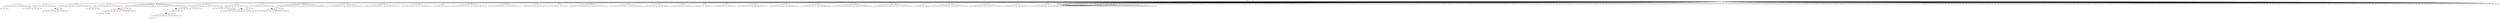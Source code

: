 digraph g {
	"55" -> "56";
	"56" [label="18"];
	"53" -> "54";
	"54" [label="20"];
	"50" -> "51";
	"51" [color=indianred1, style=filled, label="30"];
	"49" -> "50";
	"50" [label="6"];
	"44" -> "45";
	"45" [label="3"];
	"25" -> "26";
	"26" [label="8"];
	"24" -> "25";
	"25" [color=indianred1, style=filled, label="1"];
	"23" -> "24";
	"24" [label="26"];
	"20" -> "21";
	"21" [label="47"];
	"19" -> "20";
	"20" [color=indianred1, style=filled, label="5"];
	"18" -> "19";
	"19" [label="28"];
	"17" -> "18";
	"18" [color=indianred1, style=filled, label="22"];
	"15" -> "16";
	"16" [label="39"];
	"15" -> "17";
	"17" [label="5"];
	"13" -> "14";
	"14" [label="50"];
	"11" -> "12";
	"12" [color=indianred1, style=filled, label="35"];
	"10" -> "11";
	"11" [label="36"];
	"3" -> "4";
	"4" [color=indianred1, style=filled, label="46"];
	"2" -> "3";
	"3" [label="41"];
	"0" -> "1";
	"1" [label="4"];
	"0" -> "2";
	"2" [label="46"];
	"0" -> "5";
	"5" [label="9"];
	"0" -> "6";
	"6" [label="44"];
	"0" -> "7";
	"7" [label="14"];
	"0" -> "8";
	"8" [label="32"];
	"0" -> "9";
	"9" [label="23"];
	"0" -> "10";
	"10" [label="35"];
	"0" -> "13";
	"13" [label="13"];
	"0" -> "15";
	"15" [label="22"];
	"0" -> "22";
	"22" [label="11"];
	"0" -> "23";
	"23" [label="1"];
	"0" -> "27";
	"27" [label="48"];
	"0" -> "28";
	"28" [label="33"];
	"0" -> "29";
	"29" [label="12"];
	"0" -> "30";
	"30" [label="7"];
	"0" -> "31";
	"31" [label="45"];
	"0" -> "32";
	"32" [label="29"];
	"0" -> "33";
	"33" [label="19"];
	"0" -> "34";
	"34" [label="31"];
	"0" -> "35";
	"35" [label="43"];
	"0" -> "36";
	"36" [label="25"];
	"0" -> "37";
	"37" [label="40"];
	"0" -> "38";
	"38" [label="2"];
	"0" -> "39";
	"39" [label="37"];
	"0" -> "40";
	"40" [label="17"];
	"0" -> "41";
	"41" [label="42"];
	"0" -> "42";
	"42" [label="15"];
	"0" -> "43";
	"43" [label="49"];
	"0" -> "44";
	"44" [label="34"];
	"0" -> "46";
	"46" [label="24"];
	"0" -> "47";
	"47" [label="27"];
	"0" -> "48";
	"48" [label="21"];
	"0" -> "49";
	"49" [label="30"];
	"0" -> "52";
	"52" [label="38"];
	"0" -> "53";
	"53" [label="16"];
	"0" -> "55";
	"55" [label="10"];
	"0" [label="germline"];
	"5" -> "cell1";
	"cell1" [shape=box];
	"15" -> "cell2";
	"cell2" [shape=box];
	"11" -> "cell3";
	"cell3" [shape=box];
	"26" -> "cell4";
	"cell4" [shape=box];
	"22" -> "cell5";
	"cell5" [shape=box];
	"30" -> "cell6";
	"cell6" [shape=box];
	"0" -> "cell7";
	"cell7" [shape=box];
	"55" -> "cell8";
	"cell8" [shape=box];
	"23" -> "cell9";
	"cell9" [shape=box];
	"0" -> "cell10";
	"cell10" [shape=box];
	"0" -> "cell11";
	"cell11" [shape=box];
	"0" -> "cell12";
	"cell12" [shape=box];
	"0" -> "cell13";
	"cell13" [shape=box];
	"0" -> "cell14";
	"cell14" [shape=box];
	"0" -> "cell15";
	"cell15" [shape=box];
	"0" -> "cell16";
	"cell16" [shape=box];
	"0" -> "cell17";
	"cell17" [shape=box];
	"0" -> "cell18";
	"cell18" [shape=box];
	"38" -> "cell19";
	"cell19" [shape=box];
	"0" -> "cell20";
	"cell20" [shape=box];
	"14" -> "cell21";
	"cell21" [shape=box];
	"35" -> "cell22";
	"cell22" [shape=box];
	"0" -> "cell23";
	"cell23" [shape=box];
	"16" -> "cell24";
	"cell24" [shape=box];
	"0" -> "cell25";
	"cell25" [shape=box];
	"0" -> "cell26";
	"cell26" [shape=box];
	"0" -> "cell27";
	"cell27" [shape=box];
	"0" -> "cell28";
	"cell28" [shape=box];
	"38" -> "cell29";
	"cell29" [shape=box];
	"8" -> "cell30";
	"cell30" [shape=box];
	"0" -> "cell31";
	"cell31" [shape=box];
	"0" -> "cell32";
	"cell32" [shape=box];
	"0" -> "cell33";
	"cell33" [shape=box];
	"5" -> "cell34";
	"cell34" [shape=box];
	"3" -> "cell35";
	"cell35" [shape=box];
	"3" -> "cell36";
	"cell36" [shape=box];
	"0" -> "cell37";
	"cell37" [shape=box];
	"34" -> "cell38";
	"cell38" [shape=box];
	"15" -> "cell39";
	"cell39" [shape=box];
	"0" -> "cell40";
	"cell40" [shape=box];
	"11" -> "cell41";
	"cell41" [shape=box];
	"20" -> "cell42";
	"cell42" [shape=box];
	"0" -> "cell43";
	"cell43" [shape=box];
	"0" -> "cell44";
	"cell44" [shape=box];
	"0" -> "cell45";
	"cell45" [shape=box];
	"9" -> "cell46";
	"cell46" [shape=box];
	"0" -> "cell47";
	"cell47" [shape=box];
	"0" -> "cell48";
	"cell48" [shape=box];
	"35" -> "cell49";
	"cell49" [shape=box];
	"0" -> "cell50";
	"cell50" [shape=box];
	"6" -> "cell51";
	"cell51" [shape=box];
	"52" -> "cell52";
	"cell52" [shape=box];
	"0" -> "cell53";
	"cell53" [shape=box];
	"0" -> "cell54";
	"cell54" [shape=box];
	"2" -> "cell55";
	"cell55" [shape=box];
	"47" -> "cell56";
	"cell56" [shape=box];
	"0" -> "cell57";
	"cell57" [shape=box];
	"22" -> "cell58";
	"cell58" [shape=box];
	"25" -> "cell59";
	"cell59" [shape=box];
	"4" -> "cell60";
	"cell60" [shape=box];
	"23" -> "cell61";
	"cell61" [shape=box];
	"0" -> "cell62";
	"cell62" [shape=box];
	"0" -> "cell63";
	"cell63" [shape=box];
	"0" -> "cell64";
	"cell64" [shape=box];
	"55" -> "cell65";
	"cell65" [shape=box];
	"0" -> "cell66";
	"cell66" [shape=box];
	"5" -> "cell67";
	"cell67" [shape=box];
	"0" -> "cell68";
	"cell68" [shape=box];
	"1" -> "cell69";
	"cell69" [shape=box];
	"36" -> "cell70";
	"cell70" [shape=box];
	"47" -> "cell71";
	"cell71" [shape=box];
	"0" -> "cell72";
	"cell72" [shape=box];
	"0" -> "cell73";
	"cell73" [shape=box];
	"0" -> "cell74";
	"cell74" [shape=box];
	"33" -> "cell75";
	"cell75" [shape=box];
	"0" -> "cell76";
	"cell76" [shape=box];
	"0" -> "cell77";
	"cell77" [shape=box];
	"0" -> "cell78";
	"cell78" [shape=box];
	"0" -> "cell79";
	"cell79" [shape=box];
	"0" -> "cell80";
	"cell80" [shape=box];
	"16" -> "cell81";
	"cell81" [shape=box];
	"0" -> "cell82";
	"cell82" [shape=box];
	"40" -> "cell83";
	"cell83" [shape=box];
	"0" -> "cell84";
	"cell84" [shape=box];
	"0" -> "cell85";
	"cell85" [shape=box];
	"28" -> "cell86";
	"cell86" [shape=box];
	"12" -> "cell87";
	"cell87" [shape=box];
	"2" -> "cell88";
	"cell88" [shape=box];
	"4" -> "cell89";
	"cell89" [shape=box];
	"28" -> "cell90";
	"cell90" [shape=box];
	"35" -> "cell91";
	"cell91" [shape=box];
	"9" -> "cell92";
	"cell92" [shape=box];
	"0" -> "cell93";
	"cell93" [shape=box];
	"0" -> "cell94";
	"cell94" [shape=box];
	"0" -> "cell95";
	"cell95" [shape=box];
	"0" -> "cell96";
	"cell96" [shape=box];
	"0" -> "cell97";
	"cell97" [shape=box];
	"0" -> "cell98";
	"cell98" [shape=box];
	"0" -> "cell99";
	"cell99" [shape=box];
	"14" -> "cell100";
	"cell100" [shape=box];
	"0" -> "cell101";
	"cell101" [shape=box];
	"53" -> "cell102";
	"cell102" [shape=box];
	"0" -> "cell103";
	"cell103" [shape=box];
	"10" -> "cell104";
	"cell104" [shape=box];
	"19" -> "cell105";
	"cell105" [shape=box];
	"42" -> "cell106";
	"cell106" [shape=box];
	"0" -> "cell107";
	"cell107" [shape=box];
	"19" -> "cell108";
	"cell108" [shape=box];
	"1" -> "cell109";
	"cell109" [shape=box];
	"0" -> "cell110";
	"cell110" [shape=box];
	"0" -> "cell111";
	"cell111" [shape=box];
	"0" -> "cell112";
	"cell112" [shape=box];
	"7" -> "cell113";
	"cell113" [shape=box];
	"0" -> "cell114";
	"cell114" [shape=box];
	"35" -> "cell115";
	"cell115" [shape=box];
	"35" -> "cell116";
	"cell116" [shape=box];
	"52" -> "cell117";
	"cell117" [shape=box];
	"47" -> "cell118";
	"cell118" [shape=box];
	"0" -> "cell119";
	"cell119" [shape=box];
	"6" -> "cell120";
	"cell120" [shape=box];
	"0" -> "cell121";
	"cell121" [shape=box];
	"8" -> "cell122";
	"cell122" [shape=box];
	"0" -> "cell123";
	"cell123" [shape=box];
	"0" -> "cell124";
	"cell124" [shape=box];
	"0" -> "cell125";
	"cell125" [shape=box];
	"2" -> "cell126";
	"cell126" [shape=box];
	"0" -> "cell127";
	"cell127" [shape=box];
	"21" -> "cell128";
	"cell128" [shape=box];
	"37" -> "cell129";
	"cell129" [shape=box];
	"32" -> "cell130";
	"cell130" [shape=box];
	"23" -> "cell131";
	"cell131" [shape=box];
	"0" -> "cell132";
	"cell132" [shape=box];
	"36" -> "cell133";
	"cell133" [shape=box];
	"53" -> "cell134";
	"cell134" [shape=box];
	"0" -> "cell135";
	"cell135" [shape=box];
	"49" -> "cell136";
	"cell136" [shape=box];
	"0" -> "cell137";
	"cell137" [shape=box];
	"0" -> "cell138";
	"cell138" [shape=box];
	"0" -> "cell139";
	"cell139" [shape=box];
	"0" -> "cell140";
	"cell140" [shape=box];
	"28" -> "cell141";
	"cell141" [shape=box];
	"0" -> "cell142";
	"cell142" [shape=box];
	"0" -> "cell143";
	"cell143" [shape=box];
	"32" -> "cell144";
	"cell144" [shape=box];
	"0" -> "cell145";
	"cell145" [shape=box];
	"0" -> "cell146";
	"cell146" [shape=box];
	"30" -> "cell147";
	"cell147" [shape=box];
	"0" -> "cell148";
	"cell148" [shape=box];
	"20" -> "cell149";
	"cell149" [shape=box];
	"0" -> "cell150";
	"cell150" [shape=box];
	"0" -> "cell151";
	"cell151" [shape=box];
	"36" -> "cell152";
	"cell152" [shape=box];
	"37" -> "cell153";
	"cell153" [shape=box];
	"0" -> "cell154";
	"cell154" [shape=box];
	"0" -> "cell155";
	"cell155" [shape=box];
	"4" -> "cell156";
	"cell156" [shape=box];
	"0" -> "cell157";
	"cell157" [shape=box];
	"0" -> "cell158";
	"cell158" [shape=box];
	"48" -> "cell159";
	"cell159" [shape=box];
	"0" -> "cell160";
	"cell160" [shape=box];
	"0" -> "cell161";
	"cell161" [shape=box];
	"0" -> "cell162";
	"cell162" [shape=box];
	"41" -> "cell163";
	"cell163" [shape=box];
	"55" -> "cell164";
	"cell164" [shape=box];
	"0" -> "cell165";
	"cell165" [shape=box];
	"0" -> "cell166";
	"cell166" [shape=box];
	"9" -> "cell167";
	"cell167" [shape=box];
	"0" -> "cell168";
	"cell168" [shape=box];
	"8" -> "cell169";
	"cell169" [shape=box];
	"43" -> "cell170";
	"cell170" [shape=box];
	"28" -> "cell171";
	"cell171" [shape=box];
	"4" -> "cell172";
	"cell172" [shape=box];
	"10" -> "cell173";
	"cell173" [shape=box];
	"0" -> "cell174";
	"cell174" [shape=box];
	"0" -> "cell175";
	"cell175" [shape=box];
	"0" -> "cell176";
	"cell176" [shape=box];
	"11" -> "cell177";
	"cell177" [shape=box];
	"0" -> "cell178";
	"cell178" [shape=box];
	"0" -> "cell179";
	"cell179" [shape=box];
	"0" -> "cell180";
	"cell180" [shape=box];
	"0" -> "cell181";
	"cell181" [shape=box];
	"0" -> "cell182";
	"cell182" [shape=box];
	"0" -> "cell183";
	"cell183" [shape=box];
	"0" -> "cell184";
	"cell184" [shape=box];
	"0" -> "cell185";
	"cell185" [shape=box];
	"31" -> "cell186";
	"cell186" [shape=box];
	"37" -> "cell187";
	"cell187" [shape=box];
	"43" -> "cell188";
	"cell188" [shape=box];
	"2" -> "cell189";
	"cell189" [shape=box];
	"25" -> "cell190";
	"cell190" [shape=box];
	"22" -> "cell191";
	"cell191" [shape=box];
	"5" -> "cell192";
	"cell192" [shape=box];
	"0" -> "cell193";
	"cell193" [shape=box];
	"43" -> "cell194";
	"cell194" [shape=box];
	"0" -> "cell195";
	"cell195" [shape=box];
	"3" -> "cell196";
	"cell196" [shape=box];
	"33" -> "cell197";
	"cell197" [shape=box];
	"0" -> "cell198";
	"cell198" [shape=box];
	"46" -> "cell199";
	"cell199" [shape=box];
	"0" -> "cell200";
	"cell200" [shape=box];
	"0" -> "cell201";
	"cell201" [shape=box];
	"34" -> "cell202";
	"cell202" [shape=box];
	"1" -> "cell203";
	"cell203" [shape=box];
	"9" -> "cell204";
	"cell204" [shape=box];
	"0" -> "cell205";
	"cell205" [shape=box];
	"31" -> "cell206";
	"cell206" [shape=box];
	"0" -> "cell207";
	"cell207" [shape=box];
	"0" -> "cell208";
	"cell208" [shape=box];
	"0" -> "cell209";
	"cell209" [shape=box];
	"0" -> "cell210";
	"cell210" [shape=box];
	"38" -> "cell211";
	"cell211" [shape=box];
	"0" -> "cell212";
	"cell212" [shape=box];
	"0" -> "cell213";
	"cell213" [shape=box];
	"49" -> "cell214";
	"cell214" [shape=box];
	"4" -> "cell215";
	"cell215" [shape=box];
	"0" -> "cell216";
	"cell216" [shape=box];
	"31" -> "cell217";
	"cell217" [shape=box];
	"28" -> "cell218";
	"cell218" [shape=box];
	"0" -> "cell219";
	"cell219" [shape=box];
	"0" -> "cell220";
	"cell220" [shape=box];
	"48" -> "cell221";
	"cell221" [shape=box];
	"39" -> "cell222";
	"cell222" [shape=box];
	"46" -> "cell223";
	"cell223" [shape=box];
	"0" -> "cell224";
	"cell224" [shape=box];
	"9" -> "cell225";
	"cell225" [shape=box];
	"48" -> "cell226";
	"cell226" [shape=box];
	"6" -> "cell227";
	"cell227" [shape=box];
	"0" -> "cell228";
	"cell228" [shape=box];
	"0" -> "cell229";
	"cell229" [shape=box];
	"0" -> "cell230";
	"cell230" [shape=box];
	"0" -> "cell231";
	"cell231" [shape=box];
	"18" -> "cell232";
	"cell232" [shape=box];
	"0" -> "cell233";
	"cell233" [shape=box];
	"36" -> "cell234";
	"cell234" [shape=box];
	"0" -> "cell235";
	"cell235" [shape=box];
	"0" -> "cell236";
	"cell236" [shape=box];
	"0" -> "cell237";
	"cell237" [shape=box];
	"0" -> "cell238";
	"cell238" [shape=box];
	"0" -> "cell239";
	"cell239" [shape=box];
	"34" -> "cell240";
	"cell240" [shape=box];
	"53" -> "cell241";
	"cell241" [shape=box];
	"0" -> "cell242";
	"cell242" [shape=box];
	"34" -> "cell243";
	"cell243" [shape=box];
	"30" -> "cell244";
	"cell244" [shape=box];
	"0" -> "cell245";
	"cell245" [shape=box];
	"0" -> "cell246";
	"cell246" [shape=box];
	"9" -> "cell247";
	"cell247" [shape=box];
	"6" -> "cell248";
	"cell248" [shape=box];
	"0" -> "cell249";
	"cell249" [shape=box];
	"14" -> "cell250";
	"cell250" [shape=box];
	"15" -> "cell251";
	"cell251" [shape=box];
	"44" -> "cell252";
	"cell252" [shape=box];
	"9" -> "cell253";
	"cell253" [shape=box];
	"6" -> "cell254";
	"cell254" [shape=box];
	"0" -> "cell255";
	"cell255" [shape=box];
	"0" -> "cell256";
	"cell256" [shape=box];
	"44" -> "cell257";
	"cell257" [shape=box];
	"1" -> "cell258";
	"cell258" [shape=box];
	"0" -> "cell259";
	"cell259" [shape=box];
	"45" -> "cell260";
	"cell260" [shape=box];
	"0" -> "cell261";
	"cell261" [shape=box];
	"0" -> "cell262";
	"cell262" [shape=box];
	"0" -> "cell263";
	"cell263" [shape=box];
	"39" -> "cell264";
	"cell264" [shape=box];
	"0" -> "cell265";
	"cell265" [shape=box];
	"50" -> "cell266";
	"cell266" [shape=box];
	"29" -> "cell267";
	"cell267" [shape=box];
	"0" -> "cell268";
	"cell268" [shape=box];
	"17" -> "cell269";
	"cell269" [shape=box];
	"24" -> "cell270";
	"cell270" [shape=box];
	"8" -> "cell271";
	"cell271" [shape=box];
	"0" -> "cell272";
	"cell272" [shape=box];
	"0" -> "cell273";
	"cell273" [shape=box];
	"9" -> "cell274";
	"cell274" [shape=box];
	"0" -> "cell275";
	"cell275" [shape=box];
	"0" -> "cell276";
	"cell276" [shape=box];
	"40" -> "cell277";
	"cell277" [shape=box];
	"37" -> "cell278";
	"cell278" [shape=box];
	"0" -> "cell279";
	"cell279" [shape=box];
	"0" -> "cell280";
	"cell280" [shape=box];
	"2" -> "cell281";
	"cell281" [shape=box];
	"44" -> "cell282";
	"cell282" [shape=box];
	"8" -> "cell283";
	"cell283" [shape=box];
	"0" -> "cell284";
	"cell284" [shape=box];
	"15" -> "cell285";
	"cell285" [shape=box];
	"0" -> "cell286";
	"cell286" [shape=box];
	"0" -> "cell287";
	"cell287" [shape=box];
	"45" -> "cell288";
	"cell288" [shape=box];
	"0" -> "cell289";
	"cell289" [shape=box];
	"33" -> "cell290";
	"cell290" [shape=box];
	"32" -> "cell291";
	"cell291" [shape=box];
	"0" -> "cell292";
	"cell292" [shape=box];
	"0" -> "cell293";
	"cell293" [shape=box];
	"27" -> "cell294";
	"cell294" [shape=box];
	"10" -> "cell295";
	"cell295" [shape=box];
	"12" -> "cell296";
	"cell296" [shape=box];
	"31" -> "cell297";
	"cell297" [shape=box];
	"0" -> "cell298";
	"cell298" [shape=box];
	"35" -> "cell299";
	"cell299" [shape=box];
	"0" -> "cell300";
	"cell300" [shape=box];
	"1" -> "cell301";
	"cell301" [shape=box];
	"2" -> "cell302";
	"cell302" [shape=box];
	"44" -> "cell303";
	"cell303" [shape=box];
	"6" -> "cell304";
	"cell304" [shape=box];
	"0" -> "cell305";
	"cell305" [shape=box];
	"0" -> "cell306";
	"cell306" [shape=box];
	"0" -> "cell307";
	"cell307" [shape=box];
	"0" -> "cell308";
	"cell308" [shape=box];
	"55" -> "cell309";
	"cell309" [shape=box];
	"0" -> "cell310";
	"cell310" [shape=box];
	"0" -> "cell311";
	"cell311" [shape=box];
	"0" -> "cell312";
	"cell312" [shape=box];
	"0" -> "cell313";
	"cell313" [shape=box];
	"3" -> "cell314";
	"cell314" [shape=box];
	"0" -> "cell315";
	"cell315" [shape=box];
	"0" -> "cell316";
	"cell316" [shape=box];
	"0" -> "cell317";
	"cell317" [shape=box];
	"0" -> "cell318";
	"cell318" [shape=box];
	"0" -> "cell319";
	"cell319" [shape=box];
	"13" -> "cell320";
	"cell320" [shape=box];
	"6" -> "cell321";
	"cell321" [shape=box];
	"0" -> "cell322";
	"cell322" [shape=box];
	"0" -> "cell323";
	"cell323" [shape=box];
	"29" -> "cell324";
	"cell324" [shape=box];
	"0" -> "cell325";
	"cell325" [shape=box];
	"44" -> "cell326";
	"cell326" [shape=box];
	"0" -> "cell327";
	"cell327" [shape=box];
	"0" -> "cell328";
	"cell328" [shape=box];
	"36" -> "cell329";
	"cell329" [shape=box];
	"0" -> "cell330";
	"cell330" [shape=box];
	"39" -> "cell331";
	"cell331" [shape=box];
	"0" -> "cell332";
	"cell332" [shape=box];
	"52" -> "cell333";
	"cell333" [shape=box];
	"0" -> "cell334";
	"cell334" [shape=box];
	"0" -> "cell335";
	"cell335" [shape=box];
	"54" -> "cell336";
	"cell336" [shape=box];
	"24" -> "cell337";
	"cell337" [shape=box];
	"0" -> "cell338";
	"cell338" [shape=box];
	"0" -> "cell339";
	"cell339" [shape=box];
	"0" -> "cell340";
	"cell340" [shape=box];
	"32" -> "cell341";
	"cell341" [shape=box];
	"0" -> "cell342";
	"cell342" [shape=box];
	"0" -> "cell343";
	"cell343" [shape=box];
	"0" -> "cell344";
	"cell344" [shape=box];
	"0" -> "cell345";
	"cell345" [shape=box];
	"0" -> "cell346";
	"cell346" [shape=box];
	"29" -> "cell347";
	"cell347" [shape=box];
	"0" -> "cell348";
	"cell348" [shape=box];
	"5" -> "cell349";
	"cell349" [shape=box];
	"43" -> "cell350";
	"cell350" [shape=box];
	"49" -> "cell351";
	"cell351" [shape=box];
	"54" -> "cell352";
	"cell352" [shape=box];
	"33" -> "cell353";
	"cell353" [shape=box];
	"0" -> "cell354";
	"cell354" [shape=box];
	"0" -> "cell355";
	"cell355" [shape=box];
	"55" -> "cell356";
	"cell356" [shape=box];
	"0" -> "cell357";
	"cell357" [shape=box];
	"47" -> "cell358";
	"cell358" [shape=box];
	"0" -> "cell359";
	"cell359" [shape=box];
	"0" -> "cell360";
	"cell360" [shape=box];
	"0" -> "cell361";
	"cell361" [shape=box];
	"52" -> "cell362";
	"cell362" [shape=box];
	"32" -> "cell363";
	"cell363" [shape=box];
	"28" -> "cell364";
	"cell364" [shape=box];
	"0" -> "cell365";
	"cell365" [shape=box];
	"37" -> "cell366";
	"cell366" [shape=box];
	"0" -> "cell367";
	"cell367" [shape=box];
	"40" -> "cell368";
	"cell368" [shape=box];
	"0" -> "cell369";
	"cell369" [shape=box];
	"22" -> "cell370";
	"cell370" [shape=box];
	"0" -> "cell371";
	"cell371" [shape=box];
	"0" -> "cell372";
	"cell372" [shape=box];
	"43" -> "cell373";
	"cell373" [shape=box];
	"1" -> "cell374";
	"cell374" [shape=box];
	"23" -> "cell375";
	"cell375" [shape=box];
	"0" -> "cell376";
	"cell376" [shape=box];
	"35" -> "cell377";
	"cell377" [shape=box];
	"40" -> "cell378";
	"cell378" [shape=box];
	"12" -> "cell379";
	"cell379" [shape=box];
	"0" -> "cell380";
	"cell380" [shape=box];
	"0" -> "cell381";
	"cell381" [shape=box];
	"38" -> "cell382";
	"cell382" [shape=box];
	"16" -> "cell383";
	"cell383" [shape=box];
	"0" -> "cell384";
	"cell384" [shape=box];
	"0" -> "cell385";
	"cell385" [shape=box];
	"0" -> "cell386";
	"cell386" [shape=box];
	"1" -> "cell387";
	"cell387" [shape=box];
	"54" -> "cell388";
	"cell388" [shape=box];
	"12" -> "cell389";
	"cell389" [shape=box];
	"12" -> "cell390";
	"cell390" [shape=box];
	"0" -> "cell391";
	"cell391" [shape=box];
	"52" -> "cell392";
	"cell392" [shape=box];
	"5" -> "cell393";
	"cell393" [shape=box];
	"40" -> "cell394";
	"cell394" [shape=box];
	"0" -> "cell395";
	"cell395" [shape=box];
	"0" -> "cell396";
	"cell396" [shape=box];
	"46" -> "cell397";
	"cell397" [shape=box];
	"49" -> "cell398";
	"cell398" [shape=box];
	"24" -> "cell399";
	"cell399" [shape=box];
	"0" -> "cell400";
	"cell400" [shape=box];
	"0" -> "cell401";
	"cell401" [shape=box];
	"52" -> "cell402";
	"cell402" [shape=box];
	"1" -> "cell403";
	"cell403" [shape=box];
	"36" -> "cell404";
	"cell404" [shape=box];
	"0" -> "cell405";
	"cell405" [shape=box];
	"34" -> "cell406";
	"cell406" [shape=box];
	"14" -> "cell407";
	"cell407" [shape=box];
	"22" -> "cell408";
	"cell408" [shape=box];
	"0" -> "cell409";
	"cell409" [shape=box];
	"0" -> "cell410";
	"cell410" [shape=box];
	"15" -> "cell411";
	"cell411" [shape=box];
	"0" -> "cell412";
	"cell412" [shape=box];
	"4" -> "cell413";
	"cell413" [shape=box];
	"0" -> "cell414";
	"cell414" [shape=box];
	"0" -> "cell415";
	"cell415" [shape=box];
	"0" -> "cell416";
	"cell416" [shape=box];
	"1" -> "cell417";
	"cell417" [shape=box];
	"46" -> "cell418";
	"cell418" [shape=box];
	"0" -> "cell419";
	"cell419" [shape=box];
	"2" -> "cell420";
	"cell420" [shape=box];
	"2" -> "cell421";
	"cell421" [shape=box];
	"0" -> "cell422";
	"cell422" [shape=box];
	"0" -> "cell423";
	"cell423" [shape=box];
	"0" -> "cell424";
	"cell424" [shape=box];
	"0" -> "cell425";
	"cell425" [shape=box];
	"0" -> "cell426";
	"cell426" [shape=box];
	"0" -> "cell427";
	"cell427" [shape=box];
	"0" -> "cell428";
	"cell428" [shape=box];
	"20" -> "cell429";
	"cell429" [shape=box];
	"0" -> "cell430";
	"cell430" [shape=box];
	"0" -> "cell431";
	"cell431" [shape=box];
	"4" -> "cell432";
	"cell432" [shape=box];
	"40" -> "cell433";
	"cell433" [shape=box];
	"0" -> "cell434";
	"cell434" [shape=box];
	"0" -> "cell435";
	"cell435" [shape=box];
	"0" -> "cell436";
	"cell436" [shape=box];
	"0" -> "cell437";
	"cell437" [shape=box];
	"40" -> "cell438";
	"cell438" [shape=box];
	"0" -> "cell439";
	"cell439" [shape=box];
	"0" -> "cell440";
	"cell440" [shape=box];
	"0" -> "cell441";
	"cell441" [shape=box];
	"0" -> "cell442";
	"cell442" [shape=box];
	"0" -> "cell443";
	"cell443" [shape=box];
	"5" -> "cell444";
	"cell444" [shape=box];
	"0" -> "cell445";
	"cell445" [shape=box];
	"0" -> "cell446";
	"cell446" [shape=box];
	"0" -> "cell447";
	"cell447" [shape=box];
	"18" -> "cell448";
	"cell448" [shape=box];
	"0" -> "cell449";
	"cell449" [shape=box];
	"0" -> "cell450";
	"cell450" [shape=box];
	"0" -> "cell451";
	"cell451" [shape=box];
	"0" -> "cell452";
	"cell452" [shape=box];
	"0" -> "cell453";
	"cell453" [shape=box];
	"12" -> "cell454";
	"cell454" [shape=box];
	"38" -> "cell455";
	"cell455" [shape=box];
	"31" -> "cell456";
	"cell456" [shape=box];
	"0" -> "cell457";
	"cell457" [shape=box];
	"20" -> "cell458";
	"cell458" [shape=box];
	"10" -> "cell459";
	"cell459" [shape=box];
	"0" -> "cell460";
	"cell460" [shape=box];
	"30" -> "cell461";
	"cell461" [shape=box];
	"26" -> "cell462";
	"cell462" [shape=box];
	"0" -> "cell463";
	"cell463" [shape=box];
	"0" -> "cell464";
	"cell464" [shape=box];
	"37" -> "cell465";
	"cell465" [shape=box];
	"22" -> "cell466";
	"cell466" [shape=box];
	"0" -> "cell467";
	"cell467" [shape=box];
	"36" -> "cell468";
	"cell468" [shape=box];
	"4" -> "cell469";
	"cell469" [shape=box];
	"38" -> "cell470";
	"cell470" [shape=box];
	"20" -> "cell471";
	"cell471" [shape=box];
	"15" -> "cell472";
	"cell472" [shape=box];
	"28" -> "cell473";
	"cell473" [shape=box];
	"5" -> "cell474";
	"cell474" [shape=box];
	"0" -> "cell475";
	"cell475" [shape=box];
	"0" -> "cell476";
	"cell476" [shape=box];
	"5" -> "cell477";
	"cell477" [shape=box];
	"0" -> "cell478";
	"cell478" [shape=box];
	"0" -> "cell479";
	"cell479" [shape=box];
	"0" -> "cell480";
	"cell480" [shape=box];
	"41" -> "cell481";
	"cell481" [shape=box];
	"56" -> "cell482";
	"cell482" [shape=box];
	"0" -> "cell483";
	"cell483" [shape=box];
	"49" -> "cell484";
	"cell484" [shape=box];
	"0" -> "cell485";
	"cell485" [shape=box];
	"40" -> "cell486";
	"cell486" [shape=box];
	"0" -> "cell487";
	"cell487" [shape=box];
	"45" -> "cell488";
	"cell488" [shape=box];
	"8" -> "cell489";
	"cell489" [shape=box];
	"17" -> "cell490";
	"cell490" [shape=box];
	"0" -> "cell491";
	"cell491" [shape=box];
	"0" -> "cell492";
	"cell492" [shape=box];
	"49" -> "cell493";
	"cell493" [shape=box];
	"33" -> "cell494";
	"cell494" [shape=box];
	"0" -> "cell495";
	"cell495" [shape=box];
	"25" -> "cell496";
	"cell496" [shape=box];
	"2" -> "cell497";
	"cell497" [shape=box];
	"18" -> "cell498";
	"cell498" [shape=box];
	"51" -> "cell499";
	"cell499" [shape=box];
	"35" -> "cell500";
	"cell500" [shape=box];
	"39" -> "cell501";
	"cell501" [shape=box];
	"0" -> "cell502";
	"cell502" [shape=box];
	"55" -> "cell503";
	"cell503" [shape=box];
	"53" -> "cell504";
	"cell504" [shape=box];
	"49" -> "cell505";
	"cell505" [shape=box];
	"9" -> "cell506";
	"cell506" [shape=box];
	"0" -> "cell507";
	"cell507" [shape=box];
	"0" -> "cell508";
	"cell508" [shape=box];
	"20" -> "cell509";
	"cell509" [shape=box];
	"0" -> "cell510";
	"cell510" [shape=box];
	"0" -> "cell511";
	"cell511" [shape=box];
	"0" -> "cell512";
	"cell512" [shape=box];
	"15" -> "cell513";
	"cell513" [shape=box];
	"41" -> "cell514";
	"cell514" [shape=box];
	"0" -> "cell515";
	"cell515" [shape=box];
	"0" -> "cell516";
	"cell516" [shape=box];
	"0" -> "cell517";
	"cell517" [shape=box];
	"35" -> "cell518";
	"cell518" [shape=box];
	"0" -> "cell519";
	"cell519" [shape=box];
	"0" -> "cell520";
	"cell520" [shape=box];
	"0" -> "cell521";
	"cell521" [shape=box];
	"13" -> "cell522";
	"cell522" [shape=box];
	"29" -> "cell523";
	"cell523" [shape=box];
	"0" -> "cell524";
	"cell524" [shape=box];
	"21" -> "cell525";
	"cell525" [shape=box];
	"33" -> "cell526";
	"cell526" [shape=box];
	"54" -> "cell527";
	"cell527" [shape=box];
	"37" -> "cell528";
	"cell528" [shape=box];
	"51" -> "cell529";
	"cell529" [shape=box];
	"0" -> "cell530";
	"cell530" [shape=box];
	"4" -> "cell531";
	"cell531" [shape=box];
	"28" -> "cell532";
	"cell532" [shape=box];
	"17" -> "cell533";
	"cell533" [shape=box];
	"23" -> "cell534";
	"cell534" [shape=box];
	"33" -> "cell535";
	"cell535" [shape=box];
	"9" -> "cell536";
	"cell536" [shape=box];
	"0" -> "cell537";
	"cell537" [shape=box];
	"0" -> "cell538";
	"cell538" [shape=box];
	"0" -> "cell539";
	"cell539" [shape=box];
	"30" -> "cell540";
	"cell540" [shape=box];
	"0" -> "cell541";
	"cell541" [shape=box];
	"0" -> "cell542";
	"cell542" [shape=box];
	"0" -> "cell543";
	"cell543" [shape=box];
	"0" -> "cell544";
	"cell544" [shape=box];
	"0" -> "cell545";
	"cell545" [shape=box];
	"10" -> "cell546";
	"cell546" [shape=box];
	"47" -> "cell547";
	"cell547" [shape=box];
	"0" -> "cell548";
	"cell548" [shape=box];
	"0" -> "cell549";
	"cell549" [shape=box];
	"0" -> "cell550";
	"cell550" [shape=box];
	"0" -> "cell551";
	"cell551" [shape=box];
	"6" -> "cell552";
	"cell552" [shape=box];
	"38" -> "cell553";
	"cell553" [shape=box];
	"0" -> "cell554";
	"cell554" [shape=box];
	"0" -> "cell555";
	"cell555" [shape=box];
	"21" -> "cell556";
	"cell556" [shape=box];
	"0" -> "cell557";
	"cell557" [shape=box];
	"0" -> "cell558";
	"cell558" [shape=box];
	"47" -> "cell559";
	"cell559" [shape=box];
	"0" -> "cell560";
	"cell560" [shape=box];
	"37" -> "cell561";
	"cell561" [shape=box];
	"46" -> "cell562";
	"cell562" [shape=box];
	"2" -> "cell563";
	"cell563" [shape=box];
	"42" -> "cell564";
	"cell564" [shape=box];
	"25" -> "cell565";
	"cell565" [shape=box];
	"49" -> "cell566";
	"cell566" [shape=box];
	"53" -> "cell567";
	"cell567" [shape=box];
	"0" -> "cell568";
	"cell568" [shape=box];
	"55" -> "cell569";
	"cell569" [shape=box];
	"0" -> "cell570";
	"cell570" [shape=box];
	"0" -> "cell571";
	"cell571" [shape=box];
	"0" -> "cell572";
	"cell572" [shape=box];
	"0" -> "cell573";
	"cell573" [shape=box];
	"20" -> "cell574";
	"cell574" [shape=box];
	"0" -> "cell575";
	"cell575" [shape=box];
	"0" -> "cell576";
	"cell576" [shape=box];
	"0" -> "cell577";
	"cell577" [shape=box];
	"34" -> "cell578";
	"cell578" [shape=box];
	"0" -> "cell579";
	"cell579" [shape=box];
	"0" -> "cell580";
	"cell580" [shape=box];
	"0" -> "cell581";
	"cell581" [shape=box];
	"0" -> "cell582";
	"cell582" [shape=box];
	"12" -> "cell583";
	"cell583" [shape=box];
	"0" -> "cell584";
	"cell584" [shape=box];
	"0" -> "cell585";
	"cell585" [shape=box];
	"43" -> "cell586";
	"cell586" [shape=box];
	"0" -> "cell587";
	"cell587" [shape=box];
	"0" -> "cell588";
	"cell588" [shape=box];
	"28" -> "cell589";
	"cell589" [shape=box];
	"23" -> "cell590";
	"cell590" [shape=box];
	"23" -> "cell591";
	"cell591" [shape=box];
	"19" -> "cell592";
	"cell592" [shape=box];
	"0" -> "cell593";
	"cell593" [shape=box];
	"0" -> "cell594";
	"cell594" [shape=box];
	"0" -> "cell595";
	"cell595" [shape=box];
	"52" -> "cell596";
	"cell596" [shape=box];
	"0" -> "cell597";
	"cell597" [shape=box];
	"0" -> "cell598";
	"cell598" [shape=box];
	"0" -> "cell599";
	"cell599" [shape=box];
	"0" -> "cell600";
	"cell600" [shape=box];
	"0" -> "cell601";
	"cell601" [shape=box];
	"51" -> "cell602";
	"cell602" [shape=box];
	"37" -> "cell603";
	"cell603" [shape=box];
	"0" -> "cell604";
	"cell604" [shape=box];
	"48" -> "cell605";
	"cell605" [shape=box];
	"0" -> "cell606";
	"cell606" [shape=box];
	"0" -> "cell607";
	"cell607" [shape=box];
	"30" -> "cell608";
	"cell608" [shape=box];
	"0" -> "cell609";
	"cell609" [shape=box];
	"37" -> "cell610";
	"cell610" [shape=box];
	"54" -> "cell611";
	"cell611" [shape=box];
	"41" -> "cell612";
	"cell612" [shape=box];
	"0" -> "cell613";
	"cell613" [shape=box];
	"40" -> "cell614";
	"cell614" [shape=box];
	"0" -> "cell615";
	"cell615" [shape=box];
	"0" -> "cell616";
	"cell616" [shape=box];
	"23" -> "cell617";
	"cell617" [shape=box];
	"0" -> "cell618";
	"cell618" [shape=box];
	"0" -> "cell619";
	"cell619" [shape=box];
	"0" -> "cell620";
	"cell620" [shape=box];
	"0" -> "cell621";
	"cell621" [shape=box];
	"23" -> "cell622";
	"cell622" [shape=box];
	"36" -> "cell623";
	"cell623" [shape=box];
	"0" -> "cell624";
	"cell624" [shape=box];
	"34" -> "cell625";
	"cell625" [shape=box];
	"28" -> "cell626";
	"cell626" [shape=box];
	"44" -> "cell627";
	"cell627" [shape=box];
	"43" -> "cell628";
	"cell628" [shape=box];
	"32" -> "cell629";
	"cell629" [shape=box];
	"0" -> "cell630";
	"cell630" [shape=box];
	"43" -> "cell631";
	"cell631" [shape=box];
	"0" -> "cell632";
	"cell632" [shape=box];
	"43" -> "cell633";
	"cell633" [shape=box];
	"8" -> "cell634";
	"cell634" [shape=box];
	"0" -> "cell635";
	"cell635" [shape=box];
	"17" -> "cell636";
	"cell636" [shape=box];
	"47" -> "cell637";
	"cell637" [shape=box];
	"0" -> "cell638";
	"cell638" [shape=box];
	"0" -> "cell639";
	"cell639" [shape=box];
	"26" -> "cell640";
	"cell640" [shape=box];
	"49" -> "cell641";
	"cell641" [shape=box];
	"8" -> "cell642";
	"cell642" [shape=box];
	"0" -> "cell643";
	"cell643" [shape=box];
	"42" -> "cell644";
	"cell644" [shape=box];
	"9" -> "cell645";
	"cell645" [shape=box];
	"0" -> "cell646";
	"cell646" [shape=box];
	"14" -> "cell647";
	"cell647" [shape=box];
	"0" -> "cell648";
	"cell648" [shape=box];
	"0" -> "cell649";
	"cell649" [shape=box];
	"0" -> "cell650";
	"cell650" [shape=box];
	"54" -> "cell651";
	"cell651" [shape=box];
	"0" -> "cell652";
	"cell652" [shape=box];
	"12" -> "cell653";
	"cell653" [shape=box];
	"0" -> "cell654";
	"cell654" [shape=box];
	"49" -> "cell655";
	"cell655" [shape=box];
	"36" -> "cell656";
	"cell656" [shape=box];
	"30" -> "cell657";
	"cell657" [shape=box];
	"38" -> "cell658";
	"cell658" [shape=box];
	"39" -> "cell659";
	"cell659" [shape=box];
	"0" -> "cell660";
	"cell660" [shape=box];
	"0" -> "cell661";
	"cell661" [shape=box];
	"0" -> "cell662";
	"cell662" [shape=box];
	"0" -> "cell663";
	"cell663" [shape=box];
	"0" -> "cell664";
	"cell664" [shape=box];
	"0" -> "cell665";
	"cell665" [shape=box];
	"0" -> "cell666";
	"cell666" [shape=box];
	"0" -> "cell667";
	"cell667" [shape=box];
	"23" -> "cell668";
	"cell668" [shape=box];
	"0" -> "cell669";
	"cell669" [shape=box];
	"14" -> "cell670";
	"cell670" [shape=box];
	"23" -> "cell671";
	"cell671" [shape=box];
	"23" -> "cell672";
	"cell672" [shape=box];
	"0" -> "cell673";
	"cell673" [shape=box];
	"20" -> "cell674";
	"cell674" [shape=box];
	"0" -> "cell675";
	"cell675" [shape=box];
	"53" -> "cell676";
	"cell676" [shape=box];
	"0" -> "cell677";
	"cell677" [shape=box];
	"0" -> "cell678";
	"cell678" [shape=box];
	"0" -> "cell679";
	"cell679" [shape=box];
	"0" -> "cell680";
	"cell680" [shape=box];
	"0" -> "cell681";
	"cell681" [shape=box];
	"0" -> "cell682";
	"cell682" [shape=box];
	"47" -> "cell683";
	"cell683" [shape=box];
	"27" -> "cell684";
	"cell684" [shape=box];
	"0" -> "cell685";
	"cell685" [shape=box];
	"47" -> "cell686";
	"cell686" [shape=box];
	"41" -> "cell687";
	"cell687" [shape=box];
	"51" -> "cell688";
	"cell688" [shape=box];
	"5" -> "cell689";
	"cell689" [shape=box];
	"0" -> "cell690";
	"cell690" [shape=box];
	"0" -> "cell691";
	"cell691" [shape=box];
	"38" -> "cell692";
	"cell692" [shape=box];
	"0" -> "cell693";
	"cell693" [shape=box];
	"43" -> "cell694";
	"cell694" [shape=box];
	"4" -> "cell695";
	"cell695" [shape=box];
	"27" -> "cell696";
	"cell696" [shape=box];
	"2" -> "cell697";
	"cell697" [shape=box];
	"28" -> "cell698";
	"cell698" [shape=box];
	"0" -> "cell699";
	"cell699" [shape=box];
	"0" -> "cell700";
	"cell700" [shape=box];
	"14" -> "cell701";
	"cell701" [shape=box];
	"9" -> "cell702";
	"cell702" [shape=box];
	"0" -> "cell703";
	"cell703" [shape=box];
	"0" -> "cell704";
	"cell704" [shape=box];
	"2" -> "cell705";
	"cell705" [shape=box];
	"29" -> "cell706";
	"cell706" [shape=box];
	"0" -> "cell707";
	"cell707" [shape=box];
	"44" -> "cell708";
	"cell708" [shape=box];
	"31" -> "cell709";
	"cell709" [shape=box];
	"0" -> "cell710";
	"cell710" [shape=box];
	"0" -> "cell711";
	"cell711" [shape=box];
	"25" -> "cell712";
	"cell712" [shape=box];
	"28" -> "cell713";
	"cell713" [shape=box];
	"0" -> "cell714";
	"cell714" [shape=box];
	"15" -> "cell715";
	"cell715" [shape=box];
	"14" -> "cell716";
	"cell716" [shape=box];
	"0" -> "cell717";
	"cell717" [shape=box];
	"23" -> "cell718";
	"cell718" [shape=box];
	"0" -> "cell719";
	"cell719" [shape=box];
	"2" -> "cell720";
	"cell720" [shape=box];
	"16" -> "cell721";
	"cell721" [shape=box];
	"12" -> "cell722";
	"cell722" [shape=box];
	"16" -> "cell723";
	"cell723" [shape=box];
	"0" -> "cell724";
	"cell724" [shape=box];
	"13" -> "cell725";
	"cell725" [shape=box];
	"47" -> "cell726";
	"cell726" [shape=box];
	"15" -> "cell727";
	"cell727" [shape=box];
	"0" -> "cell728";
	"cell728" [shape=box];
	"48" -> "cell729";
	"cell729" [shape=box];
	"0" -> "cell730";
	"cell730" [shape=box];
	"2" -> "cell731";
	"cell731" [shape=box];
	"6" -> "cell732";
	"cell732" [shape=box];
	"0" -> "cell733";
	"cell733" [shape=box];
	"0" -> "cell734";
	"cell734" [shape=box];
	"0" -> "cell735";
	"cell735" [shape=box];
	"0" -> "cell736";
	"cell736" [shape=box];
	"0" -> "cell737";
	"cell737" [shape=box];
	"0" -> "cell738";
	"cell738" [shape=box];
	"0" -> "cell739";
	"cell739" [shape=box];
	"0" -> "cell740";
	"cell740" [shape=box];
	"38" -> "cell741";
	"cell741" [shape=box];
	"35" -> "cell742";
	"cell742" [shape=box];
	"0" -> "cell743";
	"cell743" [shape=box];
	"0" -> "cell744";
	"cell744" [shape=box];
	"13" -> "cell745";
	"cell745" [shape=box];
	"40" -> "cell746";
	"cell746" [shape=box];
	"0" -> "cell747";
	"cell747" [shape=box];
	"29" -> "cell748";
	"cell748" [shape=box];
	"0" -> "cell749";
	"cell749" [shape=box];
	"0" -> "cell750";
	"cell750" [shape=box];
	"22" -> "cell751";
	"cell751" [shape=box];
	"0" -> "cell752";
	"cell752" [shape=box];
	"42" -> "cell753";
	"cell753" [shape=box];
	"27" -> "cell754";
	"cell754" [shape=box];
	"0" -> "cell755";
	"cell755" [shape=box];
	"0" -> "cell756";
	"cell756" [shape=box];
	"8" -> "cell757";
	"cell757" [shape=box];
	"43" -> "cell758";
	"cell758" [shape=box];
	"0" -> "cell759";
	"cell759" [shape=box];
	"0" -> "cell760";
	"cell760" [shape=box];
	"0" -> "cell761";
	"cell761" [shape=box];
	"0" -> "cell762";
	"cell762" [shape=box];
	"26" -> "cell763";
	"cell763" [shape=box];
	"29" -> "cell764";
	"cell764" [shape=box];
	"0" -> "cell765";
	"cell765" [shape=box];
	"0" -> "cell766";
	"cell766" [shape=box];
	"37" -> "cell767";
	"cell767" [shape=box];
	"22" -> "cell768";
	"cell768" [shape=box];
	"53" -> "cell769";
	"cell769" [shape=box];
	"0" -> "cell770";
	"cell770" [shape=box];
	"5" -> "cell771";
	"cell771" [shape=box];
	"40" -> "cell772";
	"cell772" [shape=box];
	"31" -> "cell773";
	"cell773" [shape=box];
	"41" -> "cell774";
	"cell774" [shape=box];
	"0" -> "cell775";
	"cell775" [shape=box];
	"12" -> "cell776";
	"cell776" [shape=box];
	"0" -> "cell777";
	"cell777" [shape=box];
	"0" -> "cell778";
	"cell778" [shape=box];
	"0" -> "cell779";
	"cell779" [shape=box];
	"0" -> "cell780";
	"cell780" [shape=box];
	"52" -> "cell781";
	"cell781" [shape=box];
	"55" -> "cell782";
	"cell782" [shape=box];
	"0" -> "cell783";
	"cell783" [shape=box];
	"46" -> "cell784";
	"cell784" [shape=box];
	"46" -> "cell785";
	"cell785" [shape=box];
	"0" -> "cell786";
	"cell786" [shape=box];
	"41" -> "cell787";
	"cell787" [shape=box];
	"34" -> "cell788";
	"cell788" [shape=box];
	"7" -> "cell789";
	"cell789" [shape=box];
	"0" -> "cell790";
	"cell790" [shape=box];
	"0" -> "cell791";
	"cell791" [shape=box];
	"15" -> "cell792";
	"cell792" [shape=box];
	"0" -> "cell793";
	"cell793" [shape=box];
	"0" -> "cell794";
	"cell794" [shape=box];
	"31" -> "cell795";
	"cell795" [shape=box];
	"0" -> "cell796";
	"cell796" [shape=box];
	"0" -> "cell797";
	"cell797" [shape=box];
	"0" -> "cell798";
	"cell798" [shape=box];
	"52" -> "cell799";
	"cell799" [shape=box];
	"0" -> "cell800";
	"cell800" [shape=box];
	"38" -> "cell801";
	"cell801" [shape=box];
	"28" -> "cell802";
	"cell802" [shape=box];
	"0" -> "cell803";
	"cell803" [shape=box];
	"25" -> "cell804";
	"cell804" [shape=box];
	"0" -> "cell805";
	"cell805" [shape=box];
	"0" -> "cell806";
	"cell806" [shape=box];
	"45" -> "cell807";
	"cell807" [shape=box];
	"0" -> "cell808";
	"cell808" [shape=box];
	"27" -> "cell809";
	"cell809" [shape=box];
	"53" -> "cell810";
	"cell810" [shape=box];
	"0" -> "cell811";
	"cell811" [shape=box];
	"0" -> "cell812";
	"cell812" [shape=box];
	"0" -> "cell813";
	"cell813" [shape=box];
	"0" -> "cell814";
	"cell814" [shape=box];
	"41" -> "cell815";
	"cell815" [shape=box];
	"29" -> "cell816";
	"cell816" [shape=box];
	"0" -> "cell817";
	"cell817" [shape=box];
	"46" -> "cell818";
	"cell818" [shape=box];
	"25" -> "cell819";
	"cell819" [shape=box];
	"0" -> "cell820";
	"cell820" [shape=box];
	"0" -> "cell821";
	"cell821" [shape=box];
	"7" -> "cell822";
	"cell822" [shape=box];
	"13" -> "cell823";
	"cell823" [shape=box];
	"0" -> "cell824";
	"cell824" [shape=box];
	"44" -> "cell825";
	"cell825" [shape=box];
	"0" -> "cell826";
	"cell826" [shape=box];
	"42" -> "cell827";
	"cell827" [shape=box];
	"0" -> "cell828";
	"cell828" [shape=box];
	"0" -> "cell829";
	"cell829" [shape=box];
	"23" -> "cell830";
	"cell830" [shape=box];
	"51" -> "cell831";
	"cell831" [shape=box];
	"0" -> "cell832";
	"cell832" [shape=box];
	"4" -> "cell833";
	"cell833" [shape=box];
	"0" -> "cell834";
	"cell834" [shape=box];
	"55" -> "cell835";
	"cell835" [shape=box];
	"0" -> "cell836";
	"cell836" [shape=box];
	"0" -> "cell837";
	"cell837" [shape=box];
	"0" -> "cell838";
	"cell838" [shape=box];
	"0" -> "cell839";
	"cell839" [shape=box];
	"0" -> "cell840";
	"cell840" [shape=box];
	"0" -> "cell841";
	"cell841" [shape=box];
	"0" -> "cell842";
	"cell842" [shape=box];
	"34" -> "cell843";
	"cell843" [shape=box];
	"20" -> "cell844";
	"cell844" [shape=box];
	"0" -> "cell845";
	"cell845" [shape=box];
	"0" -> "cell846";
	"cell846" [shape=box];
	"33" -> "cell847";
	"cell847" [shape=box];
	"44" -> "cell848";
	"cell848" [shape=box];
	"0" -> "cell849";
	"cell849" [shape=box];
	"42" -> "cell850";
	"cell850" [shape=box];
	"24" -> "cell851";
	"cell851" [shape=box];
	"2" -> "cell852";
	"cell852" [shape=box];
	"5" -> "cell853";
	"cell853" [shape=box];
	"23" -> "cell854";
	"cell854" [shape=box];
	"0" -> "cell855";
	"cell855" [shape=box];
	"47" -> "cell856";
	"cell856" [shape=box];
	"0" -> "cell857";
	"cell857" [shape=box];
	"25" -> "cell858";
	"cell858" [shape=box];
	"0" -> "cell859";
	"cell859" [shape=box];
	"0" -> "cell860";
	"cell860" [shape=box];
	"7" -> "cell861";
	"cell861" [shape=box];
	"13" -> "cell862";
	"cell862" [shape=box];
	"0" -> "cell863";
	"cell863" [shape=box];
	"0" -> "cell864";
	"cell864" [shape=box];
	"54" -> "cell865";
	"cell865" [shape=box];
	"0" -> "cell866";
	"cell866" [shape=box];
	"0" -> "cell867";
	"cell867" [shape=box];
	"37" -> "cell868";
	"cell868" [shape=box];
	"0" -> "cell869";
	"cell869" [shape=box];
	"0" -> "cell870";
	"cell870" [shape=box];
	"5" -> "cell871";
	"cell871" [shape=box];
	"37" -> "cell872";
	"cell872" [shape=box];
	"8" -> "cell873";
	"cell873" [shape=box];
	"0" -> "cell874";
	"cell874" [shape=box];
	"10" -> "cell875";
	"cell875" [shape=box];
	"1" -> "cell876";
	"cell876" [shape=box];
	"0" -> "cell877";
	"cell877" [shape=box];
	"13" -> "cell878";
	"cell878" [shape=box];
	"41" -> "cell879";
	"cell879" [shape=box];
	"0" -> "cell880";
	"cell880" [shape=box];
	"0" -> "cell881";
	"cell881" [shape=box];
	"0" -> "cell882";
	"cell882" [shape=box];
	"0" -> "cell883";
	"cell883" [shape=box];
	"8" -> "cell884";
	"cell884" [shape=box];
	"2" -> "cell885";
	"cell885" [shape=box];
	"42" -> "cell886";
	"cell886" [shape=box];
	"49" -> "cell887";
	"cell887" [shape=box];
	"29" -> "cell888";
	"cell888" [shape=box];
	"0" -> "cell889";
	"cell889" [shape=box];
	"0" -> "cell890";
	"cell890" [shape=box];
	"42" -> "cell891";
	"cell891" [shape=box];
	"12" -> "cell892";
	"cell892" [shape=box];
	"0" -> "cell893";
	"cell893" [shape=box];
	"0" -> "cell894";
	"cell894" [shape=box];
	"40" -> "cell895";
	"cell895" [shape=box];
	"30" -> "cell896";
	"cell896" [shape=box];
	"10" -> "cell897";
	"cell897" [shape=box];
	"56" -> "cell898";
	"cell898" [shape=box];
	"0" -> "cell899";
	"cell899" [shape=box];
	"25" -> "cell900";
	"cell900" [shape=box];
	"0" -> "cell901";
	"cell901" [shape=box];
	"51" -> "cell902";
	"cell902" [shape=box];
	"37" -> "cell903";
	"cell903" [shape=box];
	"6" -> "cell904";
	"cell904" [shape=box];
	"51" -> "cell905";
	"cell905" [shape=box];
	"0" -> "cell906";
	"cell906" [shape=box];
	"0" -> "cell907";
	"cell907" [shape=box];
	"27" -> "cell908";
	"cell908" [shape=box];
	"0" -> "cell909";
	"cell909" [shape=box];
	"38" -> "cell910";
	"cell910" [shape=box];
	"6" -> "cell911";
	"cell911" [shape=box];
	"0" -> "cell912";
	"cell912" [shape=box];
	"0" -> "cell913";
	"cell913" [shape=box];
	"0" -> "cell914";
	"cell914" [shape=box];
	"1" -> "cell915";
	"cell915" [shape=box];
	"35" -> "cell916";
	"cell916" [shape=box];
	"41" -> "cell917";
	"cell917" [shape=box];
	"0" -> "cell918";
	"cell918" [shape=box];
	"0" -> "cell919";
	"cell919" [shape=box];
	"0" -> "cell920";
	"cell920" [shape=box];
	"23" -> "cell921";
	"cell921" [shape=box];
	"13" -> "cell922";
	"cell922" [shape=box];
	"23" -> "cell923";
	"cell923" [shape=box];
	"42" -> "cell924";
	"cell924" [shape=box];
	"8" -> "cell925";
	"cell925" [shape=box];
	"0" -> "cell926";
	"cell926" [shape=box];
	"0" -> "cell927";
	"cell927" [shape=box];
	"23" -> "cell928";
	"cell928" [shape=box];
	"27" -> "cell929";
	"cell929" [shape=box];
	"56" -> "cell930";
	"cell930" [shape=box];
	"0" -> "cell931";
	"cell931" [shape=box];
	"0" -> "cell932";
	"cell932" [shape=box];
	"0" -> "cell933";
	"cell933" [shape=box];
	"25" -> "cell934";
	"cell934" [shape=box];
	"38" -> "cell935";
	"cell935" [shape=box];
	"0" -> "cell936";
	"cell936" [shape=box];
	"50" -> "cell937";
	"cell937" [shape=box];
	"0" -> "cell938";
	"cell938" [shape=box];
	"0" -> "cell939";
	"cell939" [shape=box];
	"36" -> "cell940";
	"cell940" [shape=box];
	"0" -> "cell941";
	"cell941" [shape=box];
	"51" -> "cell942";
	"cell942" [shape=box];
	"0" -> "cell943";
	"cell943" [shape=box];
	"0" -> "cell944";
	"cell944" [shape=box];
	"0" -> "cell945";
	"cell945" [shape=box];
	"0" -> "cell946";
	"cell946" [shape=box];
	"23" -> "cell947";
	"cell947" [shape=box];
	"23" -> "cell948";
	"cell948" [shape=box];
	"0" -> "cell949";
	"cell949" [shape=box];
	"0" -> "cell950";
	"cell950" [shape=box];
	"0" -> "cell951";
	"cell951" [shape=box];
	"20" -> "cell952";
	"cell952" [shape=box];
	"22" -> "cell953";
	"cell953" [shape=box];
	"0" -> "cell954";
	"cell954" [shape=box];
	"38" -> "cell955";
	"cell955" [shape=box];
	"30" -> "cell956";
	"cell956" [shape=box];
	"0" -> "cell957";
	"cell957" [shape=box];
	"10" -> "cell958";
	"cell958" [shape=box];
	"0" -> "cell959";
	"cell959" [shape=box];
	"25" -> "cell960";
	"cell960" [shape=box];
	"41" -> "cell961";
	"cell961" [shape=box];
	"45" -> "cell962";
	"cell962" [shape=box];
	"0" -> "cell963";
	"cell963" [shape=box];
	"0" -> "cell964";
	"cell964" [shape=box];
	"0" -> "cell965";
	"cell965" [shape=box];
	"41" -> "cell966";
	"cell966" [shape=box];
	"36" -> "cell967";
	"cell967" [shape=box];
	"0" -> "cell968";
	"cell968" [shape=box];
	"7" -> "cell969";
	"cell969" [shape=box];
	"0" -> "cell970";
	"cell970" [shape=box];
	"0" -> "cell971";
	"cell971" [shape=box];
	"51" -> "cell972";
	"cell972" [shape=box];
	"34" -> "cell973";
	"cell973" [shape=box];
	"1" -> "cell974";
	"cell974" [shape=box];
	"0" -> "cell975";
	"cell975" [shape=box];
	"1" -> "cell976";
	"cell976" [shape=box];
	"44" -> "cell977";
	"cell977" [shape=box];
	"0" -> "cell978";
	"cell978" [shape=box];
	"7" -> "cell979";
	"cell979" [shape=box];
	"0" -> "cell980";
	"cell980" [shape=box];
	"34" -> "cell981";
	"cell981" [shape=box];
	"8" -> "cell982";
	"cell982" [shape=box];
	"26" -> "cell983";
	"cell983" [shape=box];
	"2" -> "cell984";
	"cell984" [shape=box];
	"15" -> "cell985";
	"cell985" [shape=box];
	"18" -> "cell986";
	"cell986" [shape=box];
	"28" -> "cell987";
	"cell987" [shape=box];
	"29" -> "cell988";
	"cell988" [shape=box];
	"0" -> "cell989";
	"cell989" [shape=box];
	"0" -> "cell990";
	"cell990" [shape=box];
	"32" -> "cell991";
	"cell991" [shape=box];
	"29" -> "cell992";
	"cell992" [shape=box];
	"23" -> "cell993";
	"cell993" [shape=box];
	"12" -> "cell994";
	"cell994" [shape=box];
	"12" -> "cell995";
	"cell995" [shape=box];
	"40" -> "cell996";
	"cell996" [shape=box];
	"29" -> "cell997";
	"cell997" [shape=box];
	"0" -> "cell998";
	"cell998" [shape=box];
	"39" -> "cell999";
	"cell999" [shape=box];
	"0" -> "cell1000";
	"cell1000" [shape=box];
	labelloc="t";
	label="Confidence score: -1941.384605";
}
